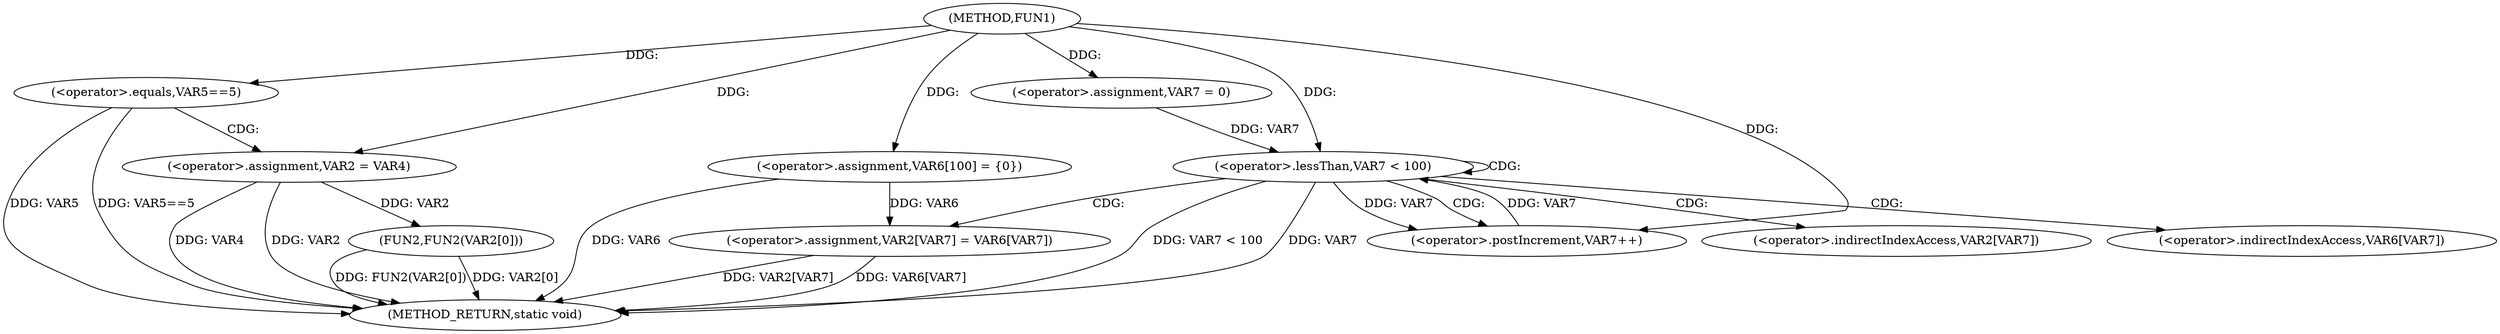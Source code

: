 digraph FUN1 {  
"1000100" [label = "(METHOD,FUN1)" ]
"1000140" [label = "(METHOD_RETURN,static void)" ]
"1000106" [label = "(<operator>.equals,VAR5==5)" ]
"1000110" [label = "(<operator>.assignment,VAR2 = VAR4)" ]
"1000115" [label = "(<operator>.assignment,VAR6[100] = {0})" ]
"1000120" [label = "(<operator>.assignment,VAR7 = 0)" ]
"1000123" [label = "(<operator>.lessThan,VAR7 < 100)" ]
"1000126" [label = "(<operator>.postIncrement,VAR7++)" ]
"1000129" [label = "(<operator>.assignment,VAR2[VAR7] = VAR6[VAR7])" ]
"1000136" [label = "(FUN2,FUN2(VAR2[0]))" ]
"1000130" [label = "(<operator>.indirectIndexAccess,VAR2[VAR7])" ]
"1000133" [label = "(<operator>.indirectIndexAccess,VAR6[VAR7])" ]
  "1000106" -> "1000140"  [ label = "DDG: VAR5"] 
  "1000123" -> "1000140"  [ label = "DDG: VAR7 < 100"] 
  "1000136" -> "1000140"  [ label = "DDG: FUN2(VAR2[0])"] 
  "1000123" -> "1000140"  [ label = "DDG: VAR7"] 
  "1000129" -> "1000140"  [ label = "DDG: VAR2[VAR7]"] 
  "1000129" -> "1000140"  [ label = "DDG: VAR6[VAR7]"] 
  "1000110" -> "1000140"  [ label = "DDG: VAR4"] 
  "1000110" -> "1000140"  [ label = "DDG: VAR2"] 
  "1000115" -> "1000140"  [ label = "DDG: VAR6"] 
  "1000136" -> "1000140"  [ label = "DDG: VAR2[0]"] 
  "1000106" -> "1000140"  [ label = "DDG: VAR5==5"] 
  "1000100" -> "1000106"  [ label = "DDG: "] 
  "1000100" -> "1000110"  [ label = "DDG: "] 
  "1000100" -> "1000115"  [ label = "DDG: "] 
  "1000100" -> "1000120"  [ label = "DDG: "] 
  "1000120" -> "1000123"  [ label = "DDG: VAR7"] 
  "1000126" -> "1000123"  [ label = "DDG: VAR7"] 
  "1000100" -> "1000123"  [ label = "DDG: "] 
  "1000123" -> "1000126"  [ label = "DDG: VAR7"] 
  "1000100" -> "1000126"  [ label = "DDG: "] 
  "1000115" -> "1000129"  [ label = "DDG: VAR6"] 
  "1000110" -> "1000136"  [ label = "DDG: VAR2"] 
  "1000106" -> "1000110"  [ label = "CDG: "] 
  "1000123" -> "1000129"  [ label = "CDG: "] 
  "1000123" -> "1000123"  [ label = "CDG: "] 
  "1000123" -> "1000130"  [ label = "CDG: "] 
  "1000123" -> "1000133"  [ label = "CDG: "] 
  "1000123" -> "1000126"  [ label = "CDG: "] 
}
